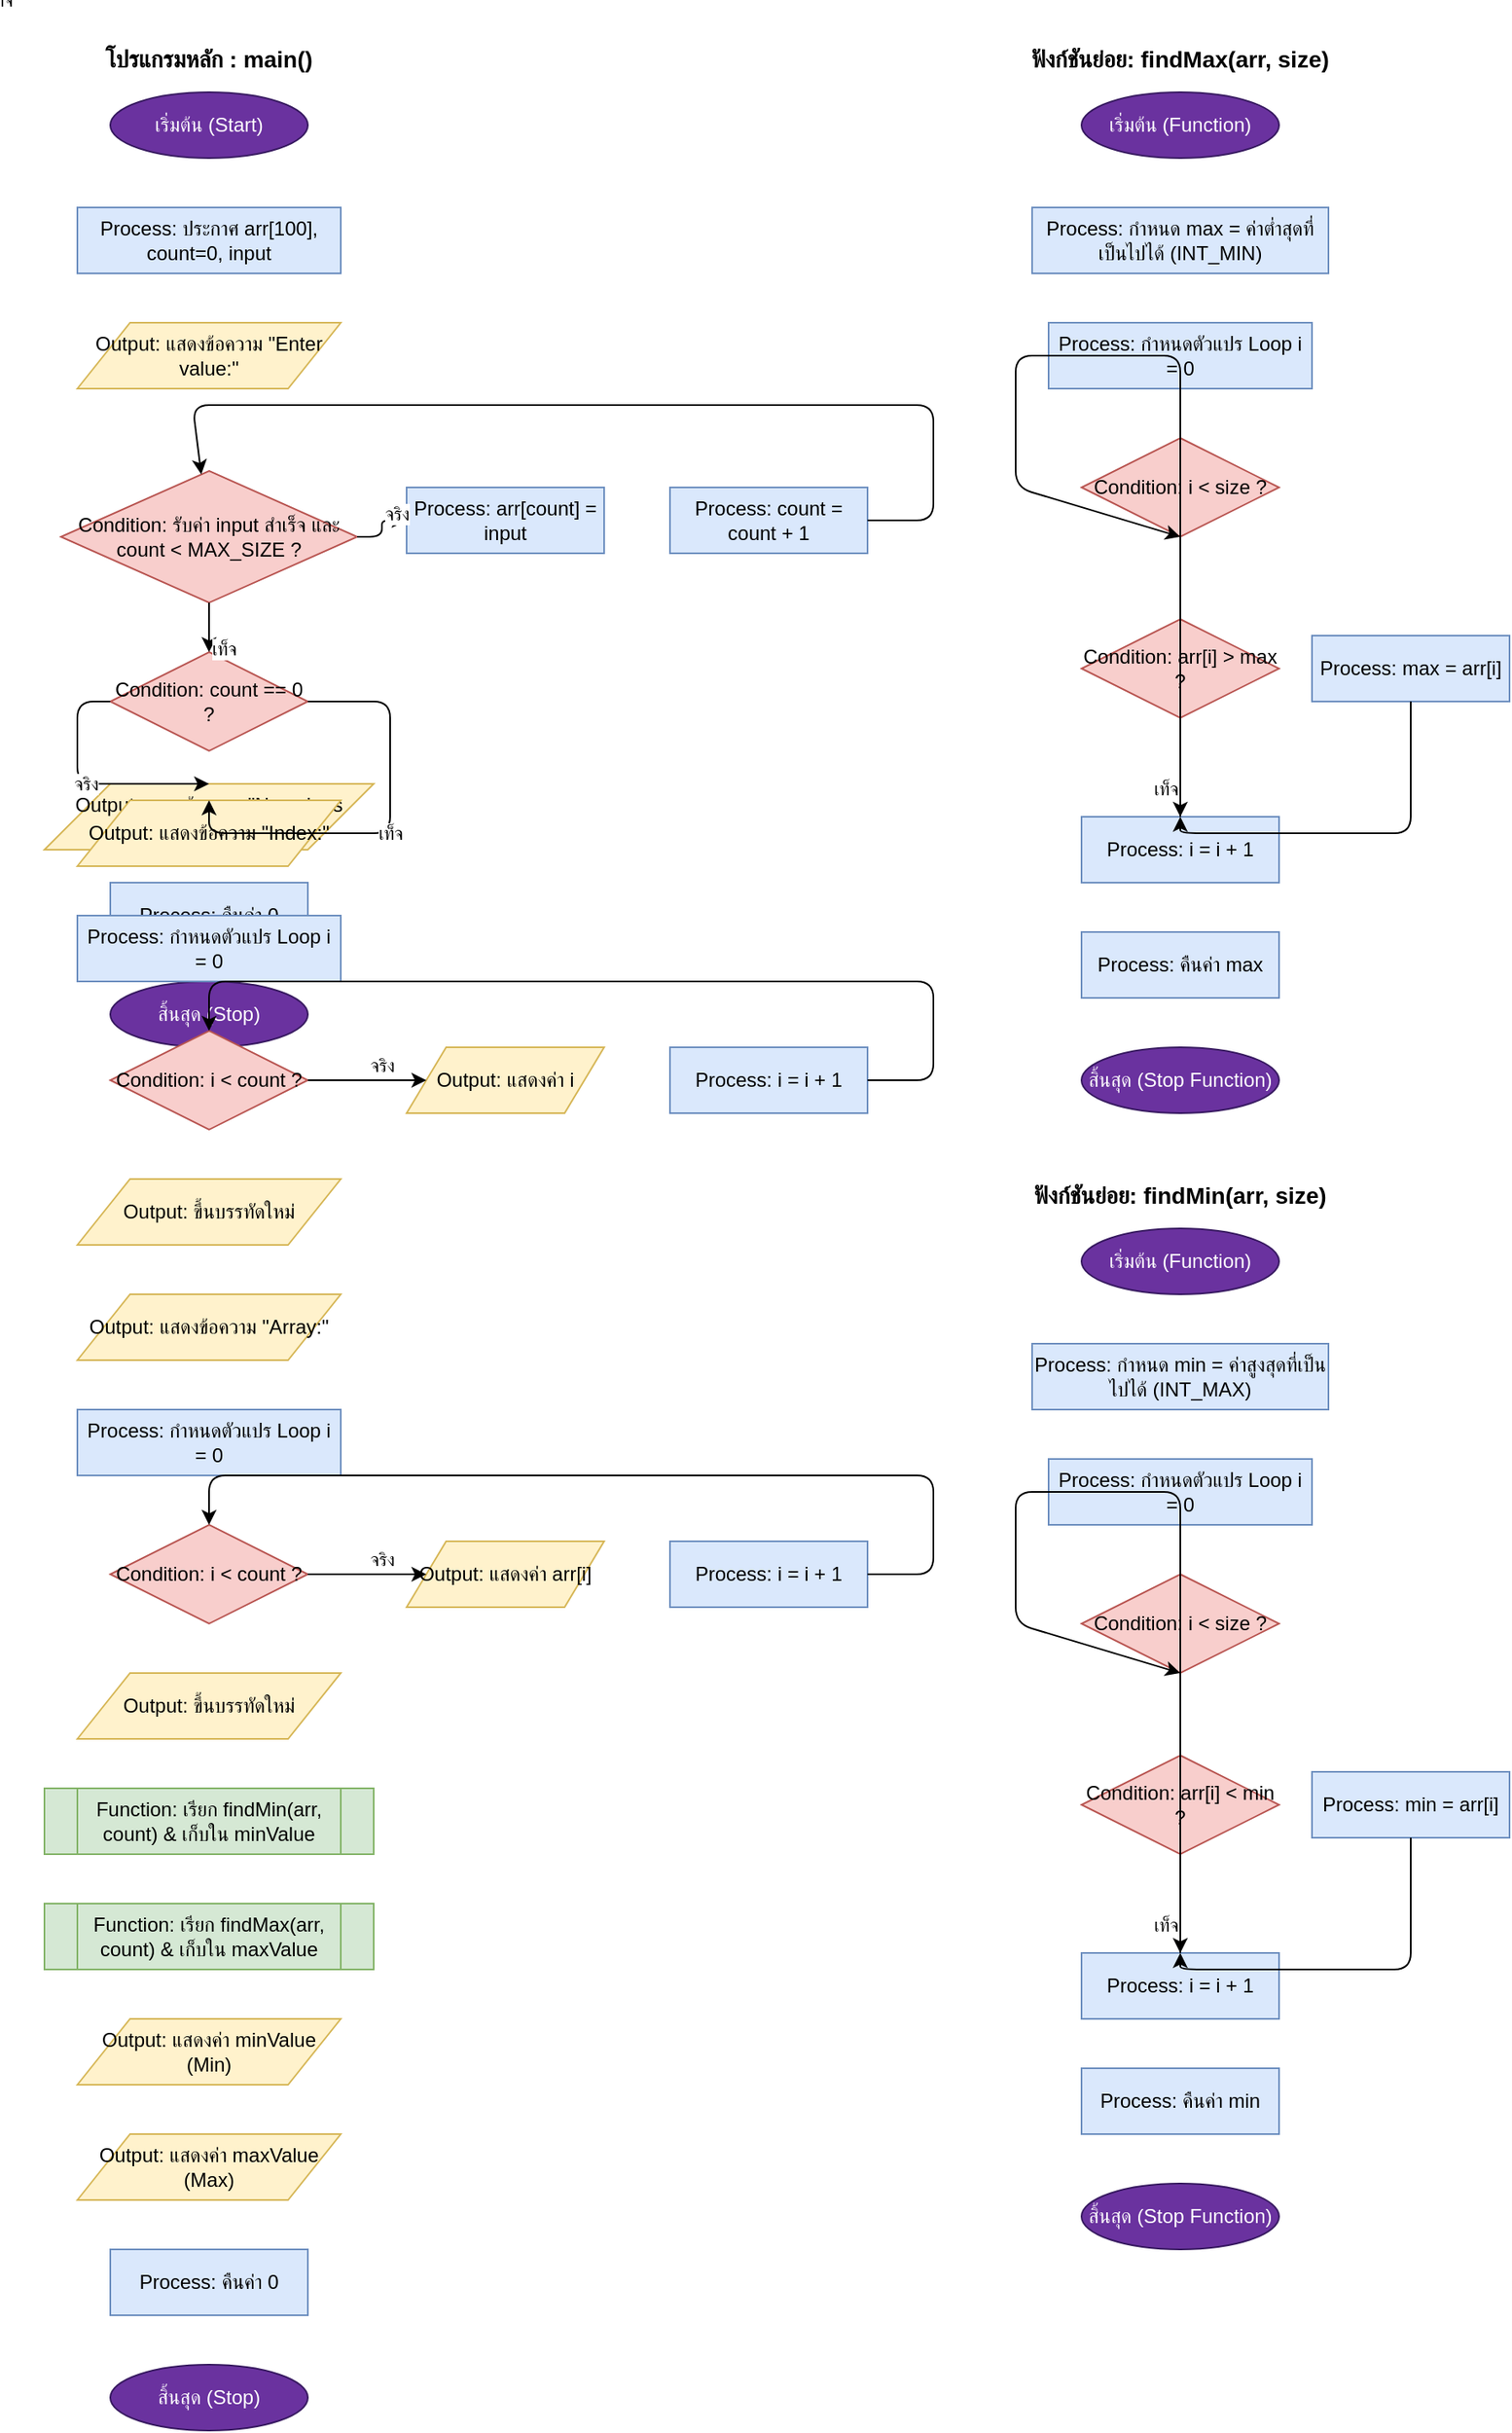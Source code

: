 <mxGraphModel dx="1271" dy="2400" grid="1" gridSize="10" guides="1" tooltips="1" connect="1" arrows="1" fold="1" page="1" pageScale="1" pageWidth="850" pageHeight="1100" math="0" shadow="0">
  <root>
    <mxCell id="0" />
    <mxCell id="1" parent="0" />
    
    <!-- Program Main: main() -->
    <mxCell id="M0" value="โปรแกรมหลัก : main()" style="text;html=1;strokeColor=none;fillColor=none;align=center;verticalAlign=middle;whiteSpace=wrap;rounded=0;fontStyle=1;fontSize=14;" vertex="1" parent="1">
      <mxGeometry x="10" y="10" width="200" height="20" as="geometry" />
    </mxCell>
    <mxCell id="M1" value="เริ่มต้น (Start)" style="ellipse;whiteSpace=wrap;html=1;fillColor=#6a329f;fontColor=#ffffff;strokeColor=#371960;" vertex="1" parent="1">
      <mxGeometry x="50" y="40" width="120" height="40" as="geometry" />
    </mxCell>
    <mxCell id="M2" value="Process: ประกาศ arr[100], count=0, input" style="shape=rectangle;whiteSpace=wrap;html=1;fillColor=#dae8fc;strokeColor=#6c8ebf;" vertex="1" parent="1">
      <mxGeometry x="30" y="110" width="160" height="40" as="geometry" />
    </mxCell>
    <mxCell id="M3" value="Output: แสดงข้อความ &quot;Enter value:&quot;" style="shape=parallelogram;perimeter=parallelogramPerimeter;whiteSpace=wrap;html=1;fillColor=#fff2cc;strokeColor=#d6b656;" vertex="1" parent="1">
      <mxGeometry x="30" y="180" width="160" height="40" as="geometry" />
    </mxCell>
    
    <!-- Input Loop -->
    <mxCell id="M4" value="Condition: รับค่า input สำเร็จ และ count &lt; MAX_SIZE ?" style="rhombus;whiteSpace=wrap;html=1;fillColor=#f8cecc;strokeColor=#b85450;" vertex="1" parent="1">
      <mxGeometry x="20" y="270" width="180" height="80" as="geometry" />
    </mxCell>
    <mxCell id="M5" value="Process: arr[count] = input" style="shape=rectangle;whiteSpace=wrap;html=1;fillColor=#dae8fc;strokeColor=#6c8ebf;" vertex="1" parent="1">
      <mxGeometry x="230" y="280" width="120" height="40" as="geometry" />
    </mxCell>
    <mxCell id="M6" value="Process: count = count + 1" style="shape=rectangle;whiteSpace=wrap;html=1;fillColor=#dae8fc;strokeColor=#6c8ebf;" vertex="1" parent="1">
      <mxGeometry x="390" y="280" width="120" height="40" as="geometry" />
    </mxCell>
    
    <!-- End Input Loop -->
    <mxCell id="M7" value="Condition: count == 0 ?" style="rhombus;whiteSpace=wrap;html=1;fillColor=#f8cecc;strokeColor=#b85450;" vertex="1" parent="1">
      <mxGeometry x="50" y="380" width="120" height="60" as="geometry" />
    </mxCell>
    <mxCell id="M8" value="Output: แสดงข้อความ &quot;No values entered.&quot;" style="shape=parallelogram;perimeter=parallelogramPerimeter;whiteSpace=wrap;html=1;fillColor=#fff2cc;strokeColor=#d6b656;" vertex="1" parent="1">
      <mxGeometry x="10" y="460" width="200" height="40" as="geometry" />
    </mxCell>
    <mxCell id="M9" value="Process: คืนค่า 0" style="shape=rectangle;whiteSpace=wrap;html=1;fillColor=#dae8fc;strokeColor=#6c8ebf;" vertex="1" parent="1">
      <mxGeometry x="50" y="520" width="120" height="40" as="geometry" />
    </mxCell>
    <mxCell id="M10" value="สิ้นสุด (Stop)" style="ellipse;whiteSpace=wrap;html=1;fillColor=#6a329f;fontColor=#ffffff;strokeColor=#371960;" vertex="1" parent="1">
      <mxGeometry x="50" y="580" width="120" height="40" as="geometry" />
    </mxCell>
    
    <!-- Normal Flow after Input -->
    <mxCell id="M11" value="Output: แสดงข้อความ &quot;Index:&quot;" style="shape=parallelogram;perimeter=parallelogramPerimeter;whiteSpace=wrap;html=1;fillColor=#fff2cc;strokeColor=#d6b656;" vertex="1" parent="1">
      <mxGeometry x="30" y="470" width="160" height="40" as="geometry" />
    </mxCell>
    <mxCell id="M12" value="Process: กำหนดตัวแปร Loop i = 0" style="shape=rectangle;whiteSpace=wrap;html=1;fillColor=#dae8fc;strokeColor=#6c8ebf;" vertex="1" parent="1">
      <mxGeometry x="30" y="540" width="160" height="40" as="geometry" />
    </mxCell>
    
    <!-- Index Print Loop -->
    <mxCell id="M13" value="Condition: i &lt; count ?" style="rhombus;whiteSpace=wrap;html=1;fillColor=#f8cecc;strokeColor=#b85450;" vertex="1" parent="1">
      <mxGeometry x="50" y="610" width="120" height="60" as="geometry" />
    </mxCell>
    <mxCell id="M14" value="Output: แสดงค่า i" style="shape=parallelogram;perimeter=parallelogramPerimeter;whiteSpace=wrap;html=1;fillColor=#fff2cc;strokeColor=#d6b656;" vertex="1" parent="1">
      <mxGeometry x="230" y="620" width="120" height="40" as="geometry" />
    </mxCell>
    <mxCell id="M15" value="Process: i = i + 1" style="shape=rectangle;whiteSpace=wrap;html=1;fillColor=#dae8fc;strokeColor=#6c8ebf;" vertex="1" parent="1">
      <mxGeometry x="390" y="620" width="120" height="40" as="geometry" />
    </mxCell>
    
    <!-- End Index Print Loop -->
    <mxCell id="M16" value="Output: ขึ้นบรรทัดใหม่" style="shape=parallelogram;perimeter=parallelogramPerimeter;whiteSpace=wrap;html=1;fillColor=#fff2cc;strokeColor=#d6b656;" vertex="1" parent="1">
      <mxGeometry x="30" y="700" width="160" height="40" as="geometry" />
    </mxCell>
    <mxCell id="M17" value="Output: แสดงข้อความ &quot;Array:&quot;" style="shape=parallelogram;perimeter=parallelogramPerimeter;whiteSpace=wrap;html=1;fillColor=#fff2cc;strokeColor=#d6b656;" vertex="1" parent="1">
      <mxGeometry x="30" y="770" width="160" height="40" as="geometry" />
    </mxCell>
    <mxCell id="M18" value="Process: กำหนดตัวแปร Loop i = 0" style="shape=rectangle;whiteSpace=wrap;html=1;fillColor=#dae8fc;strokeColor=#6c8ebf;" vertex="1" parent="1">
      <mxGeometry x="30" y="840" width="160" height="40" as="geometry" />
    </mxCell>
    
    <!-- Array Print Loop -->
    <mxCell id="M19" value="Condition: i &lt; count ?" style="rhombus;whiteSpace=wrap;html=1;fillColor=#f8cecc;strokeColor=#b85450;" vertex="1" parent="1">
      <mxGeometry x="50" y="910" width="120" height="60" as="geometry" />
    </mxCell>
    <mxCell id="M20" value="Output: แสดงค่า arr[i]" style="shape=parallelogram;perimeter=parallelogramPerimeter;whiteSpace=wrap;html=1;fillColor=#fff2cc;strokeColor=#d6b656;" vertex="1" parent="1">
      <mxGeometry x="230" y="920" width="120" height="40" as="geometry" />
    </mxCell>
    <mxCell id="M21" value="Process: i = i + 1" style="shape=rectangle;whiteSpace=wrap;html=1;fillColor=#dae8fc;strokeColor=#6c8ebf;" vertex="1" parent="1">
      <mxGeometry x="390" y="920" width="120" height="40" as="geometry" />
    </mxCell>

    <!-- End Array Print Loop -->
    <mxCell id="M22" value="Output: ขึ้นบรรทัดใหม่" style="shape=parallelogram;perimeter=parallelogramPerimeter;whiteSpace=wrap;html=1;fillColor=#fff2cc;strokeColor=#d6b656;" vertex="1" parent="1">
      <mxGeometry x="30" y="1000" width="160" height="40" as="geometry" />
    </mxCell>
    <mxCell id="M23" value="Function: เรียก findMin(arr, count) &amp; เก็บใน minValue" style="shape=process;whiteSpace=wrap;html=1;fillColor=#d5e8d4;strokeColor=#82b366;" vertex="1" parent="1">
      <mxGeometry x="10" y="1070" width="200" height="40" as="geometry" />
    </mxCell>
    <mxCell id="M24" value="Function: เรียก findMax(arr, count) &amp; เก็บใน maxValue" style="shape=process;whiteSpace=wrap;html=1;fillColor=#d5e8d4;strokeColor=#82b366;" vertex="1" parent="1">
      <mxGeometry x="10" y="1140" width="200" height="40" as="geometry" />
    </mxCell>
    <mxCell id="M25" value="Output: แสดงค่า minValue (Min)" style="shape=parallelogram;perimeter=parallelogramPerimeter;whiteSpace=wrap;html=1;fillColor=#fff2cc;strokeColor=#d6b656;" vertex="1" parent="1">
      <mxGeometry x="30" y="1210" width="160" height="40" as="geometry" />
    </mxCell>
    <mxCell id="M26" value="Output: แสดงค่า maxValue (Max)" style="shape=parallelogram;perimeter=parallelogramPerimeter;whiteSpace=wrap;html=1;fillColor=#fff2cc;strokeColor=#d6b656;" vertex="1" parent="1">
      <mxGeometry x="30" y="1280" width="160" height="40" as="geometry" />
    </mxCell>
    <mxCell id="M27" value="Process: คืนค่า 0" style="shape=rectangle;whiteSpace=wrap;html=1;fillColor=#dae8fc;strokeColor=#6c8ebf;" vertex="1" parent="1">
      <mxGeometry x="50" y="1350" width="120" height="40" as="geometry" />
    </mxCell>
    <mxCell id="M28" value="สิ้นสุด (Stop)" style="ellipse;whiteSpace=wrap;html=1;fillColor=#6a329f;fontColor=#ffffff;strokeColor=#371960;" vertex="1" parent="1">
      <mxGeometry x="50" y="1420" width="120" height="40" as="geometry" />
    </mxCell>

    <!-- Main Connectors -->
    <mxCell id="MC1" value="" style="endArrow=classic;html=1;exitX=0.5;exitY=1;entryX=0.5;entryY=0;" edge="1" parent="1" source="M1" target="M2" />
    <mxCell id="MC2" value="" style="endArrow=classic;html=1;exitX=0.5;exitY=1;entryX=0.5;entryY=0;" edge="1" parent="1" source="M2" target="M3" />
    <mxCell id="MC3" value="" style="endArrow=classic;html=1;exitX=0.5;exitY=1;entryX=0.5;entryY=0;" edge="1" parent="1" source="M3" target="M4" />
    
    <!-- Input Loop Flow -->
    <mxCell id="MC4" value="จริง" style="edgeStyle=orthogonalEdgeStyle;html=1;align=left;verticalAlign=bottom;" edge="1" parent="1" source="M4" target="M5">
      <mxGeometry relative="1" as="geometry">
        <mxPoint x="200" y="310" as="sourcePoint" />
      </mxGeometry>
    </mxCell>
    <mxCell id="MC5" value="" style="endArrow=classic;html=1;exitX=1;exitY=0.5;entryX=0;entryY=0.5;" edge="1" parent="1" source="M5" target="M6" />
    <mxCell id="MC6" value="" style="endArrow=classic;html=1;" edge="1" parent="1" source="M6" target="M4">
      <mxGeometry relative="1" as="geometry">
        <mxPoint x="360" y="270" as="sourcePoint" />
        <Array as="points">
          <mxPoint x="550" y="300" />
          <mxPoint x="550" y="230" />
          <mxPoint x="100" y="230" />
        </Array>
      </mxGeometry>
    </mxCell>
    
    <!-- End Input Loop Flow -->
    <mxCell id="MC7" value="เท็จ" style="endArrow=classic;html=1;exitX=0.5;exitY=1;entryX=0.5;entryY=0;align=left;verticalAlign=top;" edge="1" parent="1" source="M4" target="M7">
      <mxGeometry relative="1" as="geometry">
        <mxPoint x="100" y="380" as="sourcePoint" />
      </mxGeometry>
    </mxCell>
    
    <!-- count == 0 Check -->
    <mxCell id="MC8" value="จริง" style="endArrow=classic;html=1;exitX=0;exitY=0.5;entryX=0.5;entryY=0;" edge="1" parent="1" source="M7" target="M8">
      <mxGeometry relative="1" as="geometry">
        <mxPoint x="40" y="410" as="sourcePoint" />
        <Array as="points">
          <mxPoint x="30" y="410" />
          <mxPoint x="30" y="460" />
        </Array>
      </mxGeometry>
    </mxCell>
    <mxCell id="MC9" value="" style="endArrow=classic;html=1;exitX=0.5;exitY=1;entryX=0.5;entryY=0;" edge="1" parent="1" source="M8" target="M9" />
    <mxCell id="MC10" value="" style="endArrow=classic;html=1;exitX=0.5;exitY=1;entryX=0.5;entryY=0;" edge="1" parent="1" source="M9" target="M10" />
    
    <mxCell id="MC11" value="เท็จ" style="endArrow=classic;html=1;exitX=1;exitY=0.5;entryX=0.5;entryY=0;" edge="1" parent="1" source="M7" target="M11">
      <mxGeometry relative="1" as="geometry">
        <mxPoint x="190" y="410" as="sourcePoint" />
        <Array as="points">
          <mxPoint x="220" y="410" />
          <mxPoint x="220" y="490" />
          <mxPoint x="110" y="490" />
        </Array>
      </mxGeometry>
    </mxCell>
    <mxCell id="MC12" value="" style="endArrow=classic;html=1;exitX=0.5;exitY=1;entryX=0.5;entryY=0;" edge="1" parent="1" source="M11" target="M12" />
    <mxCell id="MC13" value="" style="endArrow=classic;html=1;exitX=0.5;exitY=1;entryX=0.5;entryY=0;" edge="1" parent="1" source="M12" target="M13" />
    
    <!-- Index Print Loop Flow -->
    <mxCell id="MC14" value="จริง" style="edgeStyle=orthogonalEdgeStyle;html=1;align=left;verticalAlign=bottom;" edge="1" parent="1" source="M13" target="M14">
      <mxGeometry relative="1" as="geometry">
        <mxPoint x="200" y="640" as="sourcePoint" />
      </mxGeometry>
    </mxCell>
    <mxCell id="MC15" value="" style="endArrow=classic;html=1;exitX=1;exitY=0.5;entryX=0;entryY=0.5;" edge="1" parent="1" source="M14" target="M15" />
    <mxCell id="MC16" value="" style="endArrow=classic;html=1;" edge="1" parent="1" source="M15" target="M13">
      <mxGeometry relative="1" as="geometry">
        <mxPoint x="360" y="580" as="sourcePoint" />
        <Array as="points">
          <mxPoint x="550" y="640" />
          <mxPoint x="550" y="580" />
          <mxPoint x="110" y="580" />
        </Array>
      </mxGeometry>
    </mxCell>
    <mxCell id="MC17" value="เท็จ" style="endArrow=classic;html=1;exitX=0.5;exitY=1;entryX=0.5;entryY=0;" edge="1" parent="1" source="M13" target="M16" />
    <mxCell id="MC18" value="" style="endArrow=classic;html=1;exitX=0.5;exitY=1;entryX=0.5;entryY=0;" edge="1" parent="1" source="M16" target="M17" />
    <mxCell id="MC19" value="" style="endArrow=classic;html=1;exitX=0.5;exitY=1;entryX=0.5;entryY=0;" edge="1" parent="1" source="M17" target="M18" />
    <mxCell id="MC20" value="" style="endArrow=classic;html=1;exitX=0.5;exitY=1;entryX=0.5;entryY=0;" edge="1" parent="1" source="M18" target="M19" />

    <!-- Array Print Loop Flow -->
    <mxCell id="MC21" value="จริง" style="edgeStyle=orthogonalEdgeStyle;html=1;align=left;verticalAlign=bottom;" edge="1" parent="1" source="M19" target="M20">
      <mxGeometry relative="1" as="geometry">
        <mxPoint x="200" y="940" as="sourcePoint" />
      </mxGeometry>
    </mxCell>
    <mxCell id="MC22" value="" style="endArrow=classic;html=1;exitX=1;exitY=0.5;entryX=0;entryY=0.5;" edge="1" parent="1" source="M20" target="M21" />
    <mxCell id="MC23" value="" style="endArrow=classic;html=1;" edge="1" parent="1" source="M21" target="M19">
      <mxGeometry relative="1" as="geometry">
        <mxPoint x="360" y="880" as="sourcePoint" />
        <Array as="points">
          <mxPoint x="550" y="940" />
          <mxPoint x="550" y="880" />
          <mxPoint x="110" y="880" />
        </Array>
      </mxGeometry>
    </mxCell>
    
    <!-- End Array Print Loop Flow -->
    <mxCell id="MC24" value="เท็จ" style="endArrow=classic;html=1;exitX=0.5;exitY=1;entryX=0.5;entryY=0;" edge="1" parent="1" source="M19" target="M22" />
    <mxCell id="MC25" value="" style="endArrow=classic;html=1;exitX=0.5;exitY=1;entryX=0.5;entryY=0;" edge="1" parent="1" source="M22" target="M23" />
    <mxCell id="MC26" value="" style="endArrow=classic;html=1;exitX=0.5;exitY=1;entryX=0.5;entryY=0;" edge="1" parent="1" source="M23" target="M24" />
    <mxCell id="MC27" value="" style="endArrow=classic;html=1;exitX=0.5;exitY=1;entryX=0.5;entryY=0;" edge="1" parent="1" source="M24" target="M25" />
    <mxCell id="MC28" value="" style="endArrow=classic;html=1;exitX=0.5;exitY=1;entryX=0.5;entryY=0;" edge="1" parent="1" source="M25" target="M26" />
    <mxCell id="MC29" value="" style="endArrow=classic;html=1;exitX=0.5;exitY=1;entryX=0.5;entryY=0;" edge="1" parent="1" source="M26" target="M27" />
    <mxCell id="MC30" value="" style="endArrow=classic;html=1;exitX=0.5;exitY=1;entryX=0.5;entryY=0;" edge="1" parent="1" source="M27" target="M28" />

    <!-- Function 1: findMax(arr, size) -->
    <mxCell id="F1_0" value="ฟังก์ชันย่อย: findMax(arr, size)" style="text;html=1;strokeColor=none;fillColor=none;align=center;verticalAlign=middle;whiteSpace=wrap;rounded=0;fontStyle=1;fontSize=14;" vertex="1" parent="1">
      <mxGeometry x="600" y="10" width="200" height="20" as="geometry" />
    </mxCell>
    <mxCell id="F1_1" value="เริ่มต้น (Function)" style="ellipse;whiteSpace=wrap;html=1;fillColor=#6a329f;fontColor=#ffffff;strokeColor=#371960;" vertex="1" parent="1">
      <mxGeometry x="640" y="40" width="120" height="40" as="geometry" />
    </mxCell>
    <mxCell id="F1_2" value="Process: กำหนด max = ค่าต่ำสุดที่เป็นไปได้ (INT_MIN)" style="shape=rectangle;whiteSpace=wrap;html=1;fillColor=#dae8fc;strokeColor=#6c8ebf;" vertex="1" parent="1">
      <mxGeometry x="610" y="110" width="180" height="40" as="geometry" />
    </mxCell>
    <mxCell id="F1_3" value="Process: กำหนดตัวแปร Loop i = 0" style="shape=rectangle;whiteSpace=wrap;html=1;fillColor=#dae8fc;strokeColor=#6c8ebf;" vertex="1" parent="1">
      <mxGeometry x="620" y="180" width="160" height="40" as="geometry" />
    </mxCell>
    
    <!-- findMax Loop -->
    <mxCell id="F1_4" value="Condition: i &lt; size ?" style="rhombus;whiteSpace=wrap;html=1;fillColor=#f8cecc;strokeColor=#b85450;" vertex="1" parent="1">
      <mxGeometry x="640" y="250" width="120" height="60" as="geometry" />
    </mxCell>
    <mxCell id="F1_5" value="Condition: arr[i] &gt; max ?" style="rhombus;whiteSpace=wrap;html=1;fillColor=#f8cecc;strokeColor=#b85450;" vertex="1" parent="1">
      <mxGeometry x="640" y="360" width="120" height="60" as="geometry" />
    </mxCell>
    <mxCell id="F1_6" value="Process: max = arr[i]" style="shape=rectangle;whiteSpace=wrap;html=1;fillColor=#dae8fc;strokeColor=#6c8ebf;" vertex="1" parent="1">
      <mxGeometry x="780" y="370" width="120" height="40" as="geometry" />
    </mxCell>
    <mxCell id="F1_7" value="Process: i = i + 1" style="shape=rectangle;whiteSpace=wrap;html=1;fillColor=#dae8fc;strokeColor=#6c8ebf;" vertex="1" parent="1">
      <mxGeometry x="640" y="480" width="120" height="40" as="geometry" />
    </mxCell>
    
    <!-- End findMax Loop -->
    <mxCell id="F1_8" value="Process: คืนค่า max" style="shape=rectangle;whiteSpace=wrap;html=1;fillColor=#dae8fc;strokeColor=#6c8ebf;" vertex="1" parent="1">
      <mxGeometry x="640" y="550" width="120" height="40" as="geometry" />
    </mxCell>
    <mxCell id="F1_9" value="สิ้นสุด (Stop Function)" style="ellipse;whiteSpace=wrap;html=1;fillColor=#6a329f;fontColor=#ffffff;strokeColor=#371960;" vertex="1" parent="1">
      <mxGeometry x="640" y="620" width="120" height="40" as="geometry" />
    </mxCell>

    <!-- findMax Connectors -->
    <mxCell id="F1_C1" value="" style="endArrow=classic;html=1;exitX=0.5;exitY=1;entryX=0.5;entryY=0;" edge="1" parent="1" source="F1_1" target="F1_2" />
    <mxCell id="F1_C2" value="" style="endArrow=classic;html=1;exitX=0.5;exitY=1;entryX=0.5;entryY=0;" edge="1" parent="1" source="F1_2" target="F1_3" />
    <mxCell id="F1_C3" value="" style="endArrow=classic;html=1;exitX=0.5;exitY=1;entryX=0.5;entryY=0;" edge="1" parent="1" source="F1_3" target="F1_4" />
    <mxCell id="F1_C4" value="เท็จ" style="endArrow=classic;html=1;exitX=0.5;exitY=1;entryX=0.5;entryY=0;align=right;verticalAlign=top;" edge="1" parent="1" source="F1_4" target="F1_8" />
    <mxCell id="F1_C5" value="จริง" style="endArrow=classic;html=1;exitX=0.5;exitY=1;entryX=0.5;entryY=0;align=left;verticalAlign=bottom;" edge="1" parent="1" source="F1_4" target="F1_5" />
    <mxCell id="F1_C6" value="จริง" style="endArrow=classic;html=1;exitX=1;exitY=0.5;entryX=0;entryY=0.5;align=left;verticalAlign=bottom;" edge="1" parent="1" source="F1_5" target="F1_6" />
    <mxCell id="F1_C7" value="" style="endArrow=classic;html=1;" edge="1" parent="1" source="F1_6" target="F1_7">
      <mxGeometry relative="1" as="geometry">
        <mxPoint x="840" y="440" as="sourcePoint" />
        <Array as="points">
          <mxPoint x="840" y="490" />
          <mxPoint x="700" y="490" />
        </Array>
      </mxGeometry>
    </mxCell>
    <mxCell id="F1_C8" value="เท็จ" style="endArrow=classic;html=1;exitX=0.5;exitY=1;entryX=0.5;entryY=0;align=right;verticalAlign=top;" edge="1" parent="1" source="F1_5" target="F1_7">
      <mxGeometry relative="1" as="geometry">
        <mxPoint x="700" y="440" as="sourcePoint" />
      </mxGeometry>
    </mxCell>
    <mxCell id="F1_C9" value="" style="endArrow=classic;html=1;exitX=0.5;exitY=0;entryX=0.5;entryY=1;" edge="1" parent="1" source="F1_7" target="F1_4">
      <mxGeometry relative="1" as="geometry">
        <mxPoint x="700" y="440" as="sourcePoint" />
        <Array as="points">
          <mxPoint x="700" y="200" />
          <mxPoint x="600" y="200" />
          <mxPoint x="600" y="280" />
        </Array>
      </mxGeometry>
    </mxCell>
    <mxCell id="F1_C10" value="" style="endArrow=classic;html=1;exitX=0.5;exitY=1;entryX=0.5;entryY=0;" edge="1" parent="1" source="F1_8" target="F1_9" />

    <!-- Function 2: findMin(arr, size) -->
    <mxCell id="F2_0" value="ฟังก์ชันย่อย: findMin(arr, size)" style="text;html=1;strokeColor=none;fillColor=none;align=center;verticalAlign=middle;whiteSpace=wrap;rounded=0;fontStyle=1;fontSize=14;" vertex="1" parent="1">
      <mxGeometry x="600" y="700" width="200" height="20" as="geometry" />
    </mxCell>
    <mxCell id="F2_1" value="เริ่มต้น (Function)" style="ellipse;whiteSpace=wrap;html=1;fillColor=#6a329f;fontColor=#ffffff;strokeColor=#371960;" vertex="1" parent="1">
      <mxGeometry x="640" y="730" width="120" height="40" as="geometry" />
    </mxCell>
    <mxCell id="F2_2" value="Process: กำหนด min = ค่าสูงสุดที่เป็นไปได้ (INT_MAX)" style="shape=rectangle;whiteSpace=wrap;html=1;fillColor=#dae8fc;strokeColor=#6c8ebf;" vertex="1" parent="1">
      <mxGeometry x="610" y="800" width="180" height="40" as="geometry" />
    </mxCell>
    <mxCell id="F2_3" value="Process: กำหนดตัวแปร Loop i = 0" style="shape=rectangle;whiteSpace=wrap;html=1;fillColor=#dae8fc;strokeColor=#6c8ebf;" vertex="1" parent="1">
      <mxGeometry x="620" y="870" width="160" height="40" as="geometry" />
    </mxCell>
    
    <!-- findMin Loop -->
    <mxCell id="F2_4" value="Condition: i &lt; size ?" style="rhombus;whiteSpace=wrap;html=1;fillColor=#f8cecc;strokeColor=#b85450;" vertex="1" parent="1">
      <mxGeometry x="640" y="940" width="120" height="60" as="geometry" />
    </mxCell>
    <mxCell id="F2_5" value="Condition: arr[i] &lt; min ?" style="rhombus;whiteSpace=wrap;html=1;fillColor=#f8cecc;strokeColor=#b85450;" vertex="1" parent="1">
      <mxGeometry x="640" y="1050" width="120" height="60" as="geometry" />
    </mxCell>
    <mxCell id="F2_6" value="Process: min = arr[i]" style="shape=rectangle;whiteSpace=wrap;html=1;fillColor=#dae8fc;strokeColor=#6c8ebf;" vertex="1" parent="1">
      <mxGeometry x="780" y="1060" width="120" height="40" as="geometry" />
    </mxCell>
    <mxCell id="F2_7" value="Process: i = i + 1" style="shape=rectangle;whiteSpace=wrap;html=1;fillColor=#dae8fc;strokeColor=#6c8ebf;" vertex="1" parent="1">
      <mxGeometry x="640" y="1170" width="120" height="40" as="geometry" />
    </mxCell>
    
    <!-- End findMin Loop -->
    <mxCell id="F2_8" value="Process: คืนค่า min" style="shape=rectangle;whiteSpace=wrap;html=1;fillColor=#dae8fc;strokeColor=#6c8ebf;" vertex="1" parent="1">
      <mxGeometry x="640" y="1240" width="120" height="40" as="geometry" />
    </mxCell>
    <mxCell id="F2_9" value="สิ้นสุด (Stop Function)" style="ellipse;whiteSpace=wrap;html=1;fillColor=#6a329f;fontColor=#ffffff;strokeColor=#371960;" vertex="1" parent="1">
      <mxGeometry x="640" y="1310" width="120" height="40" as="geometry" />
    </mxCell>

    <!-- findMin Connectors -->
    <mxCell id="F2_C1" value="" style="endArrow=classic;html=1;exitX=0.5;exitY=1;entryX=0.5;entryY=0;" edge="1" parent="1" source="F2_1" target="F2_2" />
    <mxCell id="F2_C2" value="" style="endArrow=classic;html=1;exitX=0.5;exitY=1;entryX=0.5;entryY=0;" edge="1" parent="1" source="F2_2" target="F2_3" />
    <mxCell id="F2_C3" value="" style="endArrow=classic;html=1;exitX=0.5;exitY=1;entryX=0.5;entryY=0;" edge="1" parent="1" source="F2_3" target="F2_4" />
    <mxCell id="F2_C4" value="เท็จ" style="endArrow=classic;html=1;exitX=0.5;exitY=1;entryX=0.5;entryY=0;align=right;verticalAlign=top;" edge="1" parent="1" source="F2_4" target="F2_8" />
    <mxCell id="F2_C5" value="จริง" style="endArrow=classic;html=1;exitX=0.5;exitY=1;entryX=0.5;entryY=0;align=left;verticalAlign=bottom;" edge="1" parent="1" source="F2_4" target="F2_5" />
    <mxCell id="F2_C6" value="จริง" style="endArrow=classic;html=1;exitX=1;exitY=0.5;entryX=0;entryY=0.5;align=left;verticalAlign=bottom;" edge="1" parent="1" source="F2_5" target="F2_6" />
    <mxCell id="F2_C7" value="" style="endArrow=classic;html=1;" edge="1" parent="1" source="F2_6" target="F2_7">
      <mxGeometry relative="1" as="geometry">
        <mxPoint x="840" y="1130" as="sourcePoint" />
        <Array as="points">
          <mxPoint x="840" y="1180" />
          <mxPoint x="700" y="1180" />
        </Array>
      </mxGeometry>
    </mxCell>
    <mxCell id="F2_C8" value="เท็จ" style="endArrow=classic;html=1;exitX=0.5;exitY=1;entryX=0.5;entryY=0;align=right;verticalAlign=top;" edge="1" parent="1" source="F2_5" target="F2_7">
      <mxGeometry relative="1" as="geometry">
        <mxPoint x="700" y="1130" as="sourcePoint" />
      </mxGeometry>
    </mxCell>
    <mxCell id="F2_C9" value="" style="endArrow=classic;html=1;exitX=0.5;exitY=0;entryX=0.5;entryY=1;" edge="1" parent="1" source="F2_7" target="F2_4">
      <mxGeometry relative="1" as="geometry">
        <mxPoint x="700" y="1130" as="sourcePoint" />
        <Array as="points">
          <mxPoint x="700" y="890" />
          <mxPoint x="600" y="890" />
          <mxPoint x="600" y="970" />
        </Array>
      </mxGeometry>
    </mxCell>
    <mxCell id="F2_C10" value="" style="endArrow=classic;html=1;exitX=0.5;exitY=1;entryX=0.5;entryY=0;" edge="1" parent="1" source="F2_8" target="F2_9" />
  </root>
</mxGraphModel>
